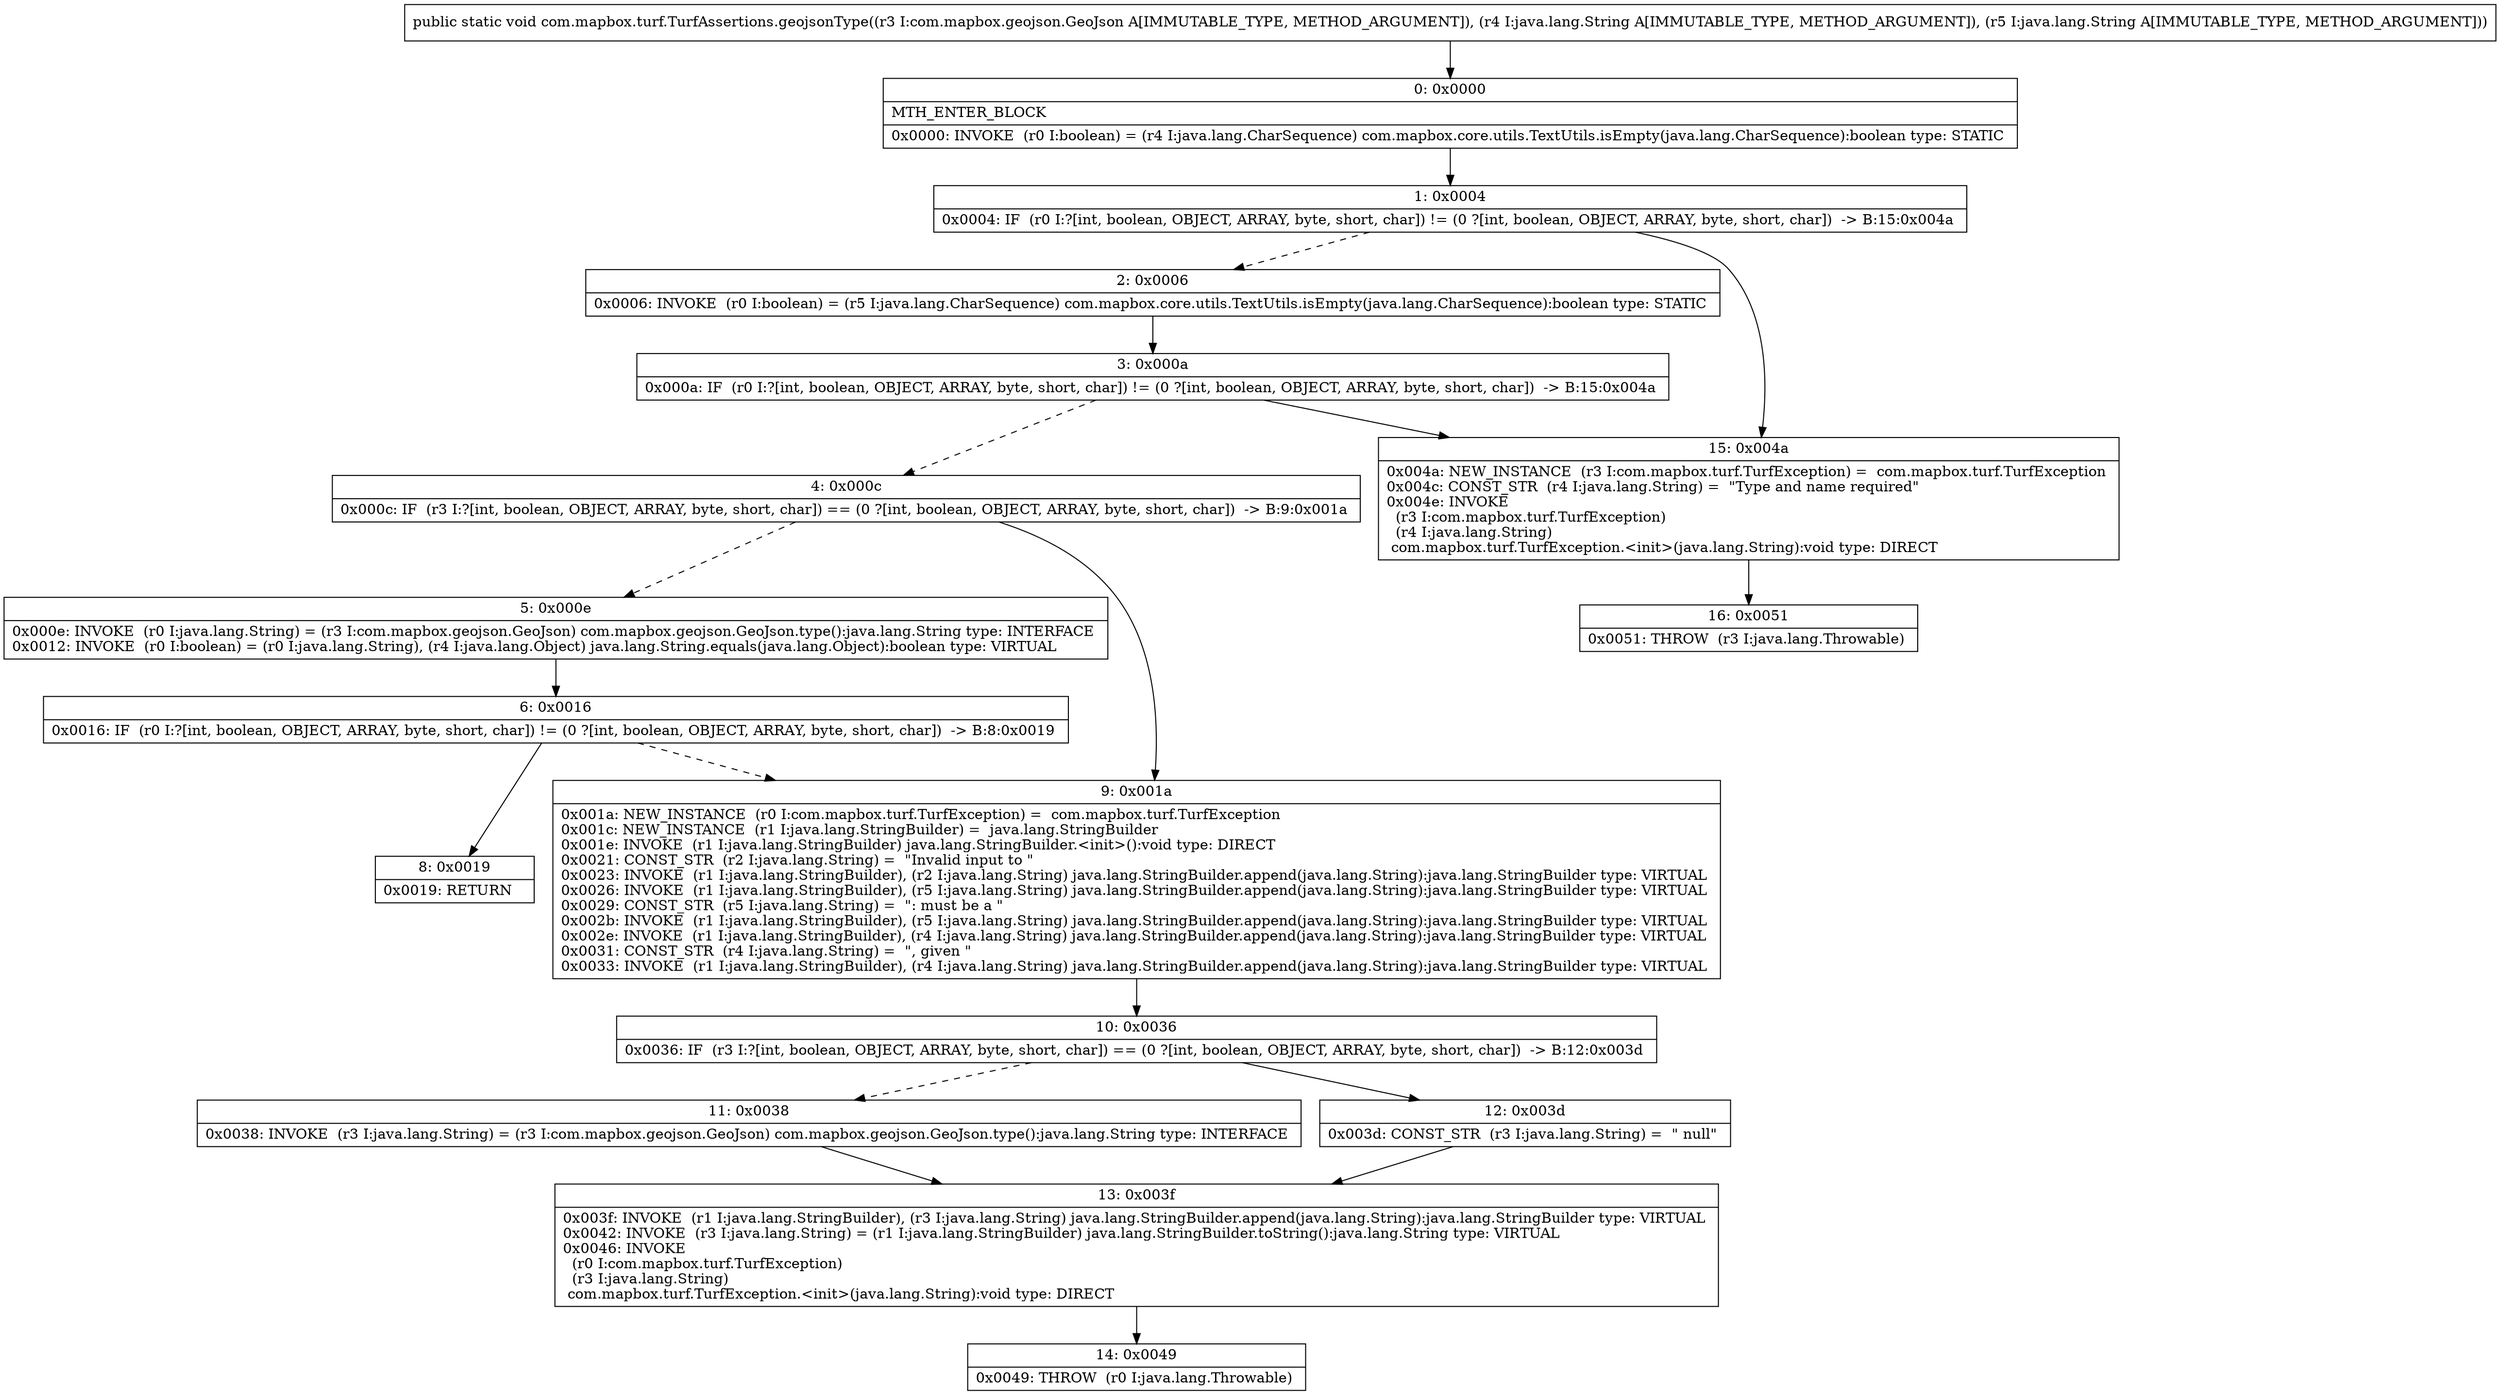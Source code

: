 digraph "CFG forcom.mapbox.turf.TurfAssertions.geojsonType(Lcom\/mapbox\/geojson\/GeoJson;Ljava\/lang\/String;Ljava\/lang\/String;)V" {
Node_0 [shape=record,label="{0\:\ 0x0000|MTH_ENTER_BLOCK\l|0x0000: INVOKE  (r0 I:boolean) = (r4 I:java.lang.CharSequence) com.mapbox.core.utils.TextUtils.isEmpty(java.lang.CharSequence):boolean type: STATIC \l}"];
Node_1 [shape=record,label="{1\:\ 0x0004|0x0004: IF  (r0 I:?[int, boolean, OBJECT, ARRAY, byte, short, char]) != (0 ?[int, boolean, OBJECT, ARRAY, byte, short, char])  \-\> B:15:0x004a \l}"];
Node_2 [shape=record,label="{2\:\ 0x0006|0x0006: INVOKE  (r0 I:boolean) = (r5 I:java.lang.CharSequence) com.mapbox.core.utils.TextUtils.isEmpty(java.lang.CharSequence):boolean type: STATIC \l}"];
Node_3 [shape=record,label="{3\:\ 0x000a|0x000a: IF  (r0 I:?[int, boolean, OBJECT, ARRAY, byte, short, char]) != (0 ?[int, boolean, OBJECT, ARRAY, byte, short, char])  \-\> B:15:0x004a \l}"];
Node_4 [shape=record,label="{4\:\ 0x000c|0x000c: IF  (r3 I:?[int, boolean, OBJECT, ARRAY, byte, short, char]) == (0 ?[int, boolean, OBJECT, ARRAY, byte, short, char])  \-\> B:9:0x001a \l}"];
Node_5 [shape=record,label="{5\:\ 0x000e|0x000e: INVOKE  (r0 I:java.lang.String) = (r3 I:com.mapbox.geojson.GeoJson) com.mapbox.geojson.GeoJson.type():java.lang.String type: INTERFACE \l0x0012: INVOKE  (r0 I:boolean) = (r0 I:java.lang.String), (r4 I:java.lang.Object) java.lang.String.equals(java.lang.Object):boolean type: VIRTUAL \l}"];
Node_6 [shape=record,label="{6\:\ 0x0016|0x0016: IF  (r0 I:?[int, boolean, OBJECT, ARRAY, byte, short, char]) != (0 ?[int, boolean, OBJECT, ARRAY, byte, short, char])  \-\> B:8:0x0019 \l}"];
Node_8 [shape=record,label="{8\:\ 0x0019|0x0019: RETURN   \l}"];
Node_9 [shape=record,label="{9\:\ 0x001a|0x001a: NEW_INSTANCE  (r0 I:com.mapbox.turf.TurfException) =  com.mapbox.turf.TurfException \l0x001c: NEW_INSTANCE  (r1 I:java.lang.StringBuilder) =  java.lang.StringBuilder \l0x001e: INVOKE  (r1 I:java.lang.StringBuilder) java.lang.StringBuilder.\<init\>():void type: DIRECT \l0x0021: CONST_STR  (r2 I:java.lang.String) =  \"Invalid input to \" \l0x0023: INVOKE  (r1 I:java.lang.StringBuilder), (r2 I:java.lang.String) java.lang.StringBuilder.append(java.lang.String):java.lang.StringBuilder type: VIRTUAL \l0x0026: INVOKE  (r1 I:java.lang.StringBuilder), (r5 I:java.lang.String) java.lang.StringBuilder.append(java.lang.String):java.lang.StringBuilder type: VIRTUAL \l0x0029: CONST_STR  (r5 I:java.lang.String) =  \": must be a \" \l0x002b: INVOKE  (r1 I:java.lang.StringBuilder), (r5 I:java.lang.String) java.lang.StringBuilder.append(java.lang.String):java.lang.StringBuilder type: VIRTUAL \l0x002e: INVOKE  (r1 I:java.lang.StringBuilder), (r4 I:java.lang.String) java.lang.StringBuilder.append(java.lang.String):java.lang.StringBuilder type: VIRTUAL \l0x0031: CONST_STR  (r4 I:java.lang.String) =  \", given \" \l0x0033: INVOKE  (r1 I:java.lang.StringBuilder), (r4 I:java.lang.String) java.lang.StringBuilder.append(java.lang.String):java.lang.StringBuilder type: VIRTUAL \l}"];
Node_10 [shape=record,label="{10\:\ 0x0036|0x0036: IF  (r3 I:?[int, boolean, OBJECT, ARRAY, byte, short, char]) == (0 ?[int, boolean, OBJECT, ARRAY, byte, short, char])  \-\> B:12:0x003d \l}"];
Node_11 [shape=record,label="{11\:\ 0x0038|0x0038: INVOKE  (r3 I:java.lang.String) = (r3 I:com.mapbox.geojson.GeoJson) com.mapbox.geojson.GeoJson.type():java.lang.String type: INTERFACE \l}"];
Node_12 [shape=record,label="{12\:\ 0x003d|0x003d: CONST_STR  (r3 I:java.lang.String) =  \" null\" \l}"];
Node_13 [shape=record,label="{13\:\ 0x003f|0x003f: INVOKE  (r1 I:java.lang.StringBuilder), (r3 I:java.lang.String) java.lang.StringBuilder.append(java.lang.String):java.lang.StringBuilder type: VIRTUAL \l0x0042: INVOKE  (r3 I:java.lang.String) = (r1 I:java.lang.StringBuilder) java.lang.StringBuilder.toString():java.lang.String type: VIRTUAL \l0x0046: INVOKE  \l  (r0 I:com.mapbox.turf.TurfException)\l  (r3 I:java.lang.String)\l com.mapbox.turf.TurfException.\<init\>(java.lang.String):void type: DIRECT \l}"];
Node_14 [shape=record,label="{14\:\ 0x0049|0x0049: THROW  (r0 I:java.lang.Throwable) \l}"];
Node_15 [shape=record,label="{15\:\ 0x004a|0x004a: NEW_INSTANCE  (r3 I:com.mapbox.turf.TurfException) =  com.mapbox.turf.TurfException \l0x004c: CONST_STR  (r4 I:java.lang.String) =  \"Type and name required\" \l0x004e: INVOKE  \l  (r3 I:com.mapbox.turf.TurfException)\l  (r4 I:java.lang.String)\l com.mapbox.turf.TurfException.\<init\>(java.lang.String):void type: DIRECT \l}"];
Node_16 [shape=record,label="{16\:\ 0x0051|0x0051: THROW  (r3 I:java.lang.Throwable) \l}"];
MethodNode[shape=record,label="{public static void com.mapbox.turf.TurfAssertions.geojsonType((r3 I:com.mapbox.geojson.GeoJson A[IMMUTABLE_TYPE, METHOD_ARGUMENT]), (r4 I:java.lang.String A[IMMUTABLE_TYPE, METHOD_ARGUMENT]), (r5 I:java.lang.String A[IMMUTABLE_TYPE, METHOD_ARGUMENT])) }"];
MethodNode -> Node_0;
Node_0 -> Node_1;
Node_1 -> Node_2[style=dashed];
Node_1 -> Node_15;
Node_2 -> Node_3;
Node_3 -> Node_4[style=dashed];
Node_3 -> Node_15;
Node_4 -> Node_5[style=dashed];
Node_4 -> Node_9;
Node_5 -> Node_6;
Node_6 -> Node_8;
Node_6 -> Node_9[style=dashed];
Node_9 -> Node_10;
Node_10 -> Node_11[style=dashed];
Node_10 -> Node_12;
Node_11 -> Node_13;
Node_12 -> Node_13;
Node_13 -> Node_14;
Node_15 -> Node_16;
}

